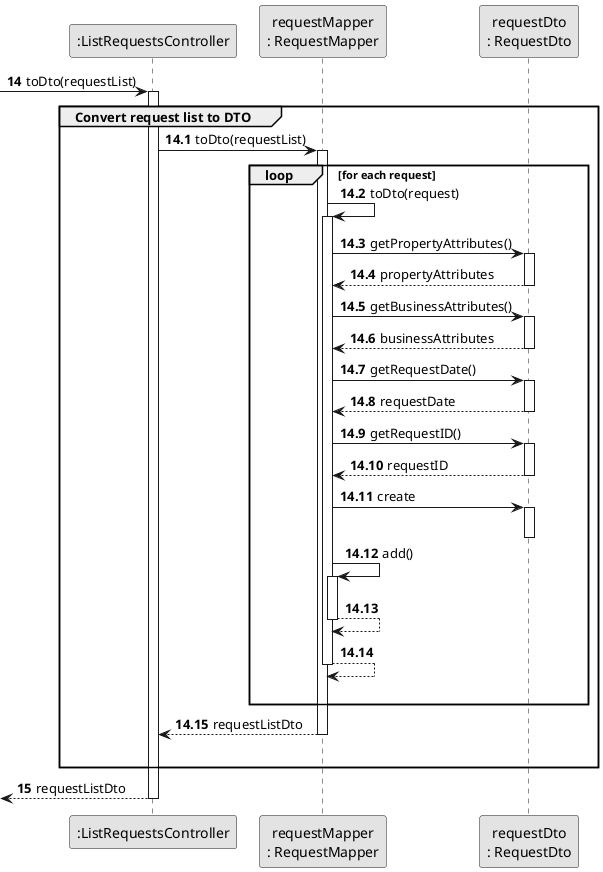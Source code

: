 @startuml
skinparam monochrome true
skinparam packageStyle rectangle
skinparam shadowing false


participant ":ListRequestsController" as CTRL
participant "requestMapper\n: RequestMapper" as ReqMapper
participant "requestDto\n: RequestDto" as ReqDto

autonumber 14
    -> CTRL: toDto(requestList)
    activate CTRL

group Convert request list to DTO

autonumber 14.1
    CTRL -> ReqMapper : toDto(requestList)
    activate ReqMapper

    loop for each request
    ReqMapper -> ReqMapper : toDto(request)
    activate ReqMapper

    ReqMapper -> ReqDto : getPropertyAttributes()
    activate ReqDto

    ReqDto --> ReqMapper : propertyAttributes
    deactivate ReqDto

    ReqMapper -> ReqDto : getBusinessAttributes()
    activate ReqDto

    ReqDto --> ReqMapper : businessAttributes
    deactivate ReqDto

    ReqMapper -> ReqDto : getRequestDate()
        activate ReqDto

        ReqDto --> ReqMapper : requestDate
        deactivate ReqDto

    ReqMapper -> ReqDto : getRequestID()
    activate ReqDto

    ReqDto --> ReqMapper : requestID
    deactivate ReqDto

    ReqMapper -> ReqDto : create
    activate ReqDto
    deactivate ReqDto

    ReqMapper -> ReqMapper : add()
    activate ReqMapper

    ReqMapper --> ReqMapper :
    deactivate ReqMapper

    ReqMapper --> ReqMapper :
    deactivate ReqMapper
    |||
    end

    ReqMapper --> CTRL : requestListDto
    deactivate ReqMapper
    |||

end group
autonumber 15
     <-- CTRL: requestListDto
     deactivate CTRL


@enduml